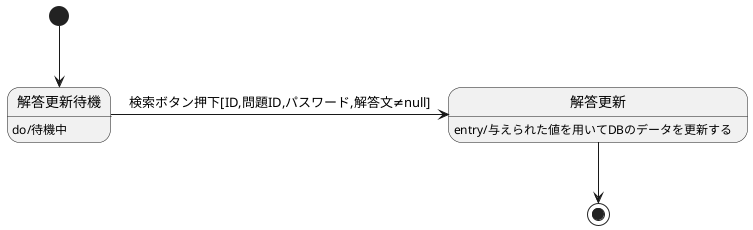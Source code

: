 @startuml
解答更新待機 : do/待機中
解答更新 : entry/与えられた値を用いてDBのデータを更新する


[*] --> 解答更新待機
解答更新待機 -> 解答更新 :検索ボタン押下[ID,問題ID,パスワード,解答文≠null]
解答更新 --> [*]
@enduml
